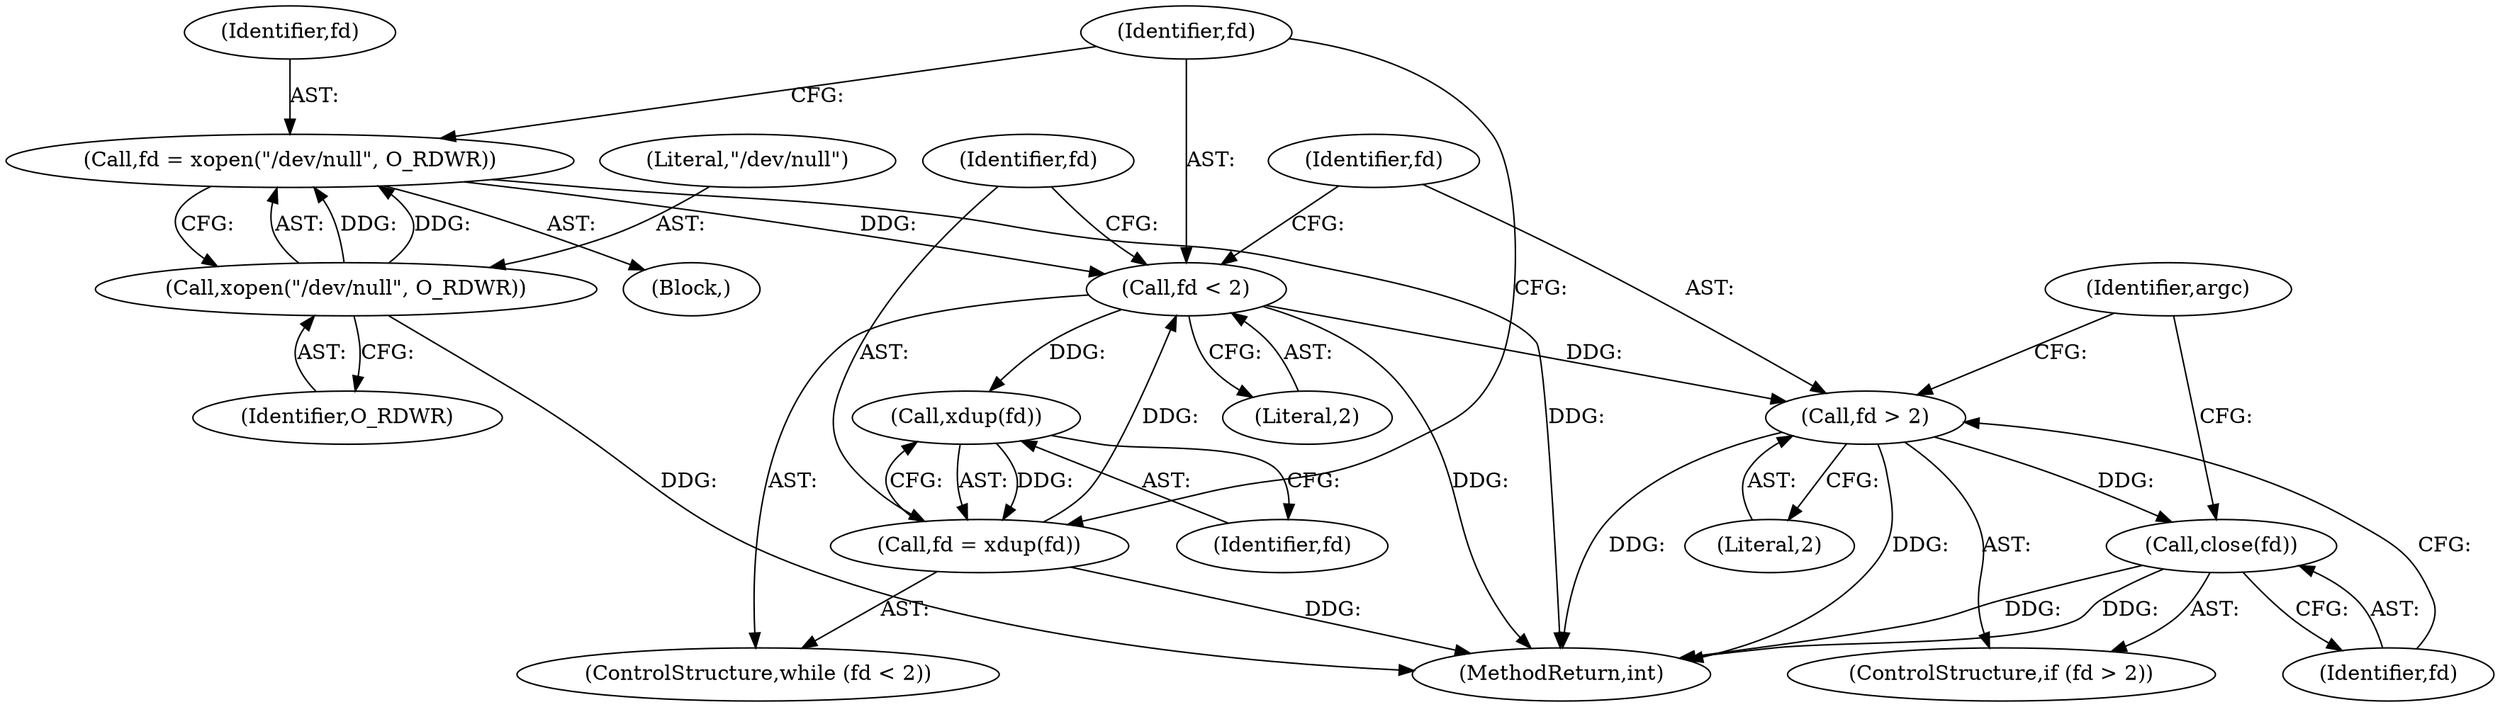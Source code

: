 digraph "0_abrt_17cb66b13997b0159b4253b3f5722db79f476d68@API" {
"1000147" [label="(Call,fd = xopen(\"/dev/null\", O_RDWR))"];
"1000149" [label="(Call,xopen(\"/dev/null\", O_RDWR))"];
"1000153" [label="(Call,fd < 2)"];
"1000158" [label="(Call,xdup(fd))"];
"1000156" [label="(Call,fd = xdup(fd))"];
"1000161" [label="(Call,fd > 2)"];
"1000164" [label="(Call,close(fd))"];
"1001180" [label="(MethodReturn,int)"];
"1000145" [label="(Block,)"];
"1000163" [label="(Literal,2)"];
"1000151" [label="(Identifier,O_RDWR)"];
"1000157" [label="(Identifier,fd)"];
"1000147" [label="(Call,fd = xopen(\"/dev/null\", O_RDWR))"];
"1000156" [label="(Call,fd = xdup(fd))"];
"1000168" [label="(Identifier,argc)"];
"1000150" [label="(Literal,\"/dev/null\")"];
"1000152" [label="(ControlStructure,while (fd < 2))"];
"1000159" [label="(Identifier,fd)"];
"1000165" [label="(Identifier,fd)"];
"1000149" [label="(Call,xopen(\"/dev/null\", O_RDWR))"];
"1000161" [label="(Call,fd > 2)"];
"1000158" [label="(Call,xdup(fd))"];
"1000148" [label="(Identifier,fd)"];
"1000155" [label="(Literal,2)"];
"1000154" [label="(Identifier,fd)"];
"1000162" [label="(Identifier,fd)"];
"1000160" [label="(ControlStructure,if (fd > 2))"];
"1000164" [label="(Call,close(fd))"];
"1000153" [label="(Call,fd < 2)"];
"1000147" -> "1000145"  [label="AST: "];
"1000147" -> "1000149"  [label="CFG: "];
"1000148" -> "1000147"  [label="AST: "];
"1000149" -> "1000147"  [label="AST: "];
"1000154" -> "1000147"  [label="CFG: "];
"1000147" -> "1001180"  [label="DDG: "];
"1000149" -> "1000147"  [label="DDG: "];
"1000149" -> "1000147"  [label="DDG: "];
"1000147" -> "1000153"  [label="DDG: "];
"1000149" -> "1000151"  [label="CFG: "];
"1000150" -> "1000149"  [label="AST: "];
"1000151" -> "1000149"  [label="AST: "];
"1000149" -> "1001180"  [label="DDG: "];
"1000153" -> "1000152"  [label="AST: "];
"1000153" -> "1000155"  [label="CFG: "];
"1000154" -> "1000153"  [label="AST: "];
"1000155" -> "1000153"  [label="AST: "];
"1000157" -> "1000153"  [label="CFG: "];
"1000162" -> "1000153"  [label="CFG: "];
"1000153" -> "1001180"  [label="DDG: "];
"1000156" -> "1000153"  [label="DDG: "];
"1000153" -> "1000158"  [label="DDG: "];
"1000153" -> "1000161"  [label="DDG: "];
"1000158" -> "1000156"  [label="AST: "];
"1000158" -> "1000159"  [label="CFG: "];
"1000159" -> "1000158"  [label="AST: "];
"1000156" -> "1000158"  [label="CFG: "];
"1000158" -> "1000156"  [label="DDG: "];
"1000156" -> "1000152"  [label="AST: "];
"1000157" -> "1000156"  [label="AST: "];
"1000154" -> "1000156"  [label="CFG: "];
"1000156" -> "1001180"  [label="DDG: "];
"1000161" -> "1000160"  [label="AST: "];
"1000161" -> "1000163"  [label="CFG: "];
"1000162" -> "1000161"  [label="AST: "];
"1000163" -> "1000161"  [label="AST: "];
"1000165" -> "1000161"  [label="CFG: "];
"1000168" -> "1000161"  [label="CFG: "];
"1000161" -> "1001180"  [label="DDG: "];
"1000161" -> "1001180"  [label="DDG: "];
"1000161" -> "1000164"  [label="DDG: "];
"1000164" -> "1000160"  [label="AST: "];
"1000164" -> "1000165"  [label="CFG: "];
"1000165" -> "1000164"  [label="AST: "];
"1000168" -> "1000164"  [label="CFG: "];
"1000164" -> "1001180"  [label="DDG: "];
"1000164" -> "1001180"  [label="DDG: "];
}

